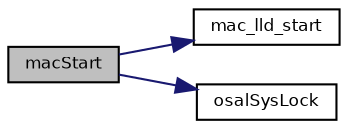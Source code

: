 digraph "macStart"
{
  bgcolor="transparent";
  edge [fontname="Helvetica",fontsize="8",labelfontname="Helvetica",labelfontsize="8"];
  node [fontname="Helvetica",fontsize="8",shape=record];
  rankdir="LR";
  Node8 [label="macStart",height=0.2,width=0.4,color="black", fillcolor="grey75", style="filled", fontcolor="black"];
  Node8 -> Node9 [color="midnightblue",fontsize="8",style="solid",fontname="Helvetica"];
  Node9 [label="mac_lld_start",height=0.2,width=0.4,color="black",URL="$group___m_a_c.html#gac692ef12e2b14afd329e350501b529cb",tooltip="Configures and activates the MAC peripheral. "];
  Node8 -> Node10 [color="midnightblue",fontsize="8",style="solid",fontname="Helvetica"];
  Node10 [label="osalSysLock",height=0.2,width=0.4,color="black",URL="$group___o_s_a_l.html#ga0cb5e528b0114b4ca61c2eb65a0515fa",tooltip="Enters a critical zone from thread context. "];
}
